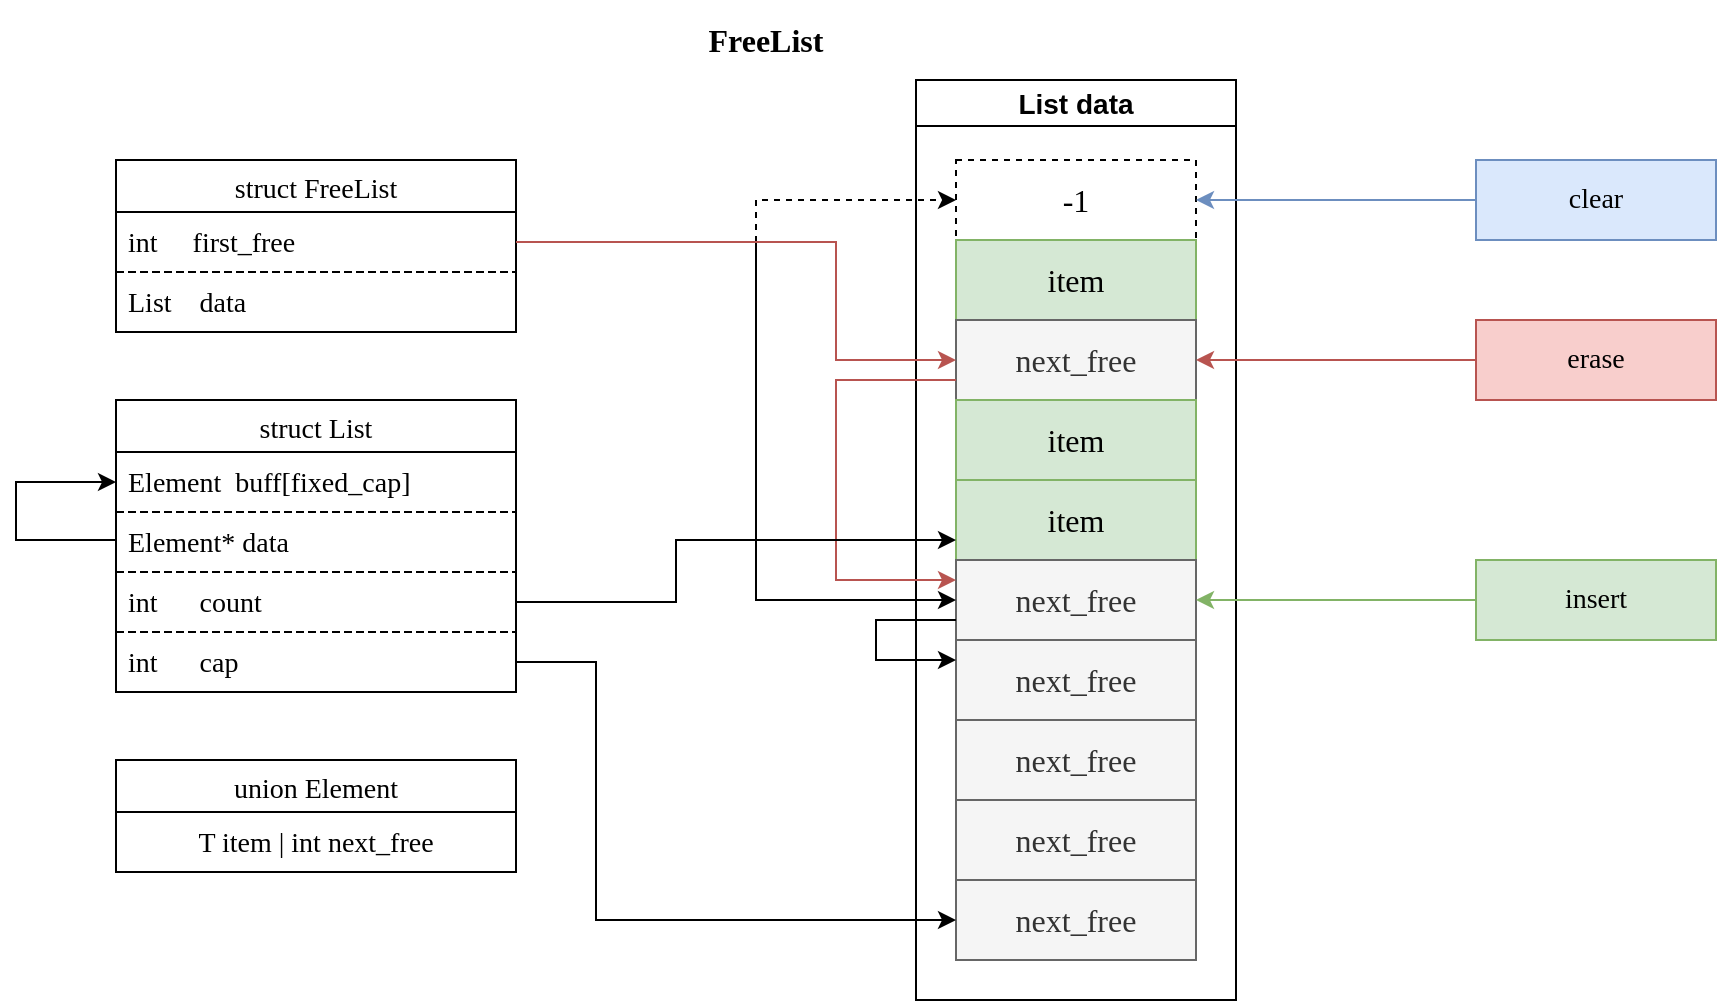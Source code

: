 <mxfile version="20.8.16" type="device"><diagram name="第 1 页" id="vKNQG7aVtrvD3vDIgyoL"><mxGraphModel dx="1036" dy="614" grid="1" gridSize="10" guides="1" tooltips="1" connect="1" arrows="1" fold="1" page="1" pageScale="1" pageWidth="1600" pageHeight="1200" math="0" shadow="0"><root><mxCell id="0"/><mxCell id="1" parent="0"/><mxCell id="e9vBlZBwxmmDYnNnIRAS-1" value="FreeList" style="text;html=1;strokeColor=none;fillColor=none;align=center;verticalAlign=middle;whiteSpace=wrap;rounded=0;fontStyle=1;fontSize=16;fontFamily=Source Code Pro;" vertex="1" parent="1"><mxGeometry x="360" y="40" width="90" height="40" as="geometry"/></mxCell><mxCell id="e9vBlZBwxmmDYnNnIRAS-68" value="" style="group;" vertex="1" connectable="0" parent="1"><mxGeometry x="480" y="80" width="160" height="460" as="geometry"/></mxCell><mxCell id="e9vBlZBwxmmDYnNnIRAS-66" value="List data" style="swimlane;whiteSpace=wrap;html=1;fontSize=14;" vertex="1" parent="e9vBlZBwxmmDYnNnIRAS-68"><mxGeometry width="160" height="460" as="geometry"/></mxCell><mxCell id="e9vBlZBwxmmDYnNnIRAS-42" value="-1" style="rounded=0;whiteSpace=wrap;html=1;fontSize=16;fontFamily=Source Code Pro;dashed=1;" vertex="1" parent="e9vBlZBwxmmDYnNnIRAS-68"><mxGeometry x="20" y="40" width="120" height="40" as="geometry"/></mxCell><mxCell id="e9vBlZBwxmmDYnNnIRAS-43" value="item" style="rounded=0;whiteSpace=wrap;html=1;fontSize=16;fontFamily=Source Code Pro;fillColor=#d5e8d4;strokeColor=#82b366;" vertex="1" parent="e9vBlZBwxmmDYnNnIRAS-68"><mxGeometry x="20" y="80" width="120" height="40" as="geometry"/></mxCell><mxCell id="e9vBlZBwxmmDYnNnIRAS-44" value="next_free" style="rounded=0;whiteSpace=wrap;html=1;fontSize=16;fontFamily=Source Code Pro;fillColor=#f5f5f5;fontColor=#333333;strokeColor=#666666;" vertex="1" parent="e9vBlZBwxmmDYnNnIRAS-68"><mxGeometry x="20" y="120" width="120" height="40" as="geometry"/></mxCell><mxCell id="e9vBlZBwxmmDYnNnIRAS-45" value="item" style="rounded=0;whiteSpace=wrap;html=1;fontSize=16;fontFamily=Source Code Pro;fillColor=#d5e8d4;strokeColor=#82b366;" vertex="1" parent="e9vBlZBwxmmDYnNnIRAS-68"><mxGeometry x="20" y="160" width="120" height="40" as="geometry"/></mxCell><mxCell id="e9vBlZBwxmmDYnNnIRAS-46" value="item" style="rounded=0;whiteSpace=wrap;html=1;fontSize=16;fontFamily=Source Code Pro;fillColor=#d5e8d4;strokeColor=#82b366;" vertex="1" parent="e9vBlZBwxmmDYnNnIRAS-68"><mxGeometry x="20" y="200" width="120" height="40" as="geometry"/></mxCell><mxCell id="e9vBlZBwxmmDYnNnIRAS-47" value="next_free" style="rounded=0;whiteSpace=wrap;html=1;fontSize=16;fontFamily=Source Code Pro;fillColor=#f5f5f5;fontColor=#333333;strokeColor=#666666;" vertex="1" parent="e9vBlZBwxmmDYnNnIRAS-68"><mxGeometry x="20" y="240" width="120" height="40" as="geometry"/></mxCell><mxCell id="e9vBlZBwxmmDYnNnIRAS-48" value="next_free" style="rounded=0;whiteSpace=wrap;html=1;fontSize=16;fontFamily=Source Code Pro;fillColor=#f5f5f5;fontColor=#333333;strokeColor=#666666;" vertex="1" parent="e9vBlZBwxmmDYnNnIRAS-68"><mxGeometry x="20" y="280" width="120" height="40" as="geometry"/></mxCell><mxCell id="e9vBlZBwxmmDYnNnIRAS-49" value="next_free" style="rounded=0;whiteSpace=wrap;html=1;fontSize=16;fontFamily=Source Code Pro;fillColor=#f5f5f5;fontColor=#333333;strokeColor=#666666;" vertex="1" parent="e9vBlZBwxmmDYnNnIRAS-68"><mxGeometry x="20" y="320" width="120" height="40" as="geometry"/></mxCell><mxCell id="e9vBlZBwxmmDYnNnIRAS-50" value="next_free" style="rounded=0;whiteSpace=wrap;html=1;fontSize=16;fontFamily=Source Code Pro;fillColor=#f5f5f5;fontColor=#333333;strokeColor=#666666;" vertex="1" parent="e9vBlZBwxmmDYnNnIRAS-68"><mxGeometry x="20" y="360" width="120" height="40" as="geometry"/></mxCell><mxCell id="e9vBlZBwxmmDYnNnIRAS-51" value="next_free" style="rounded=0;whiteSpace=wrap;html=1;fontSize=16;fontFamily=Source Code Pro;fillColor=#f5f5f5;fontColor=#333333;strokeColor=#666666;" vertex="1" parent="e9vBlZBwxmmDYnNnIRAS-68"><mxGeometry x="20" y="400" width="120" height="40" as="geometry"/></mxCell><mxCell id="e9vBlZBwxmmDYnNnIRAS-98" style="edgeStyle=orthogonalEdgeStyle;rounded=0;orthogonalLoop=1;jettySize=auto;html=1;fontFamily=Source Code Pro;fontSize=14;elbow=vertical;fillColor=#f8cecc;strokeColor=#b85450;" edge="1" parent="e9vBlZBwxmmDYnNnIRAS-68" source="e9vBlZBwxmmDYnNnIRAS-44"><mxGeometry relative="1" as="geometry"><mxPoint x="20" y="250" as="targetPoint"/><Array as="points"><mxPoint x="-40" y="150"/><mxPoint x="-40" y="250"/><mxPoint x="20" y="250"/></Array></mxGeometry></mxCell><mxCell id="e9vBlZBwxmmDYnNnIRAS-103" style="edgeStyle=orthogonalEdgeStyle;rounded=0;orthogonalLoop=1;jettySize=auto;html=1;exitX=0;exitY=0.75;exitDx=0;exitDy=0;fontFamily=Source Code Pro;fontSize=14;elbow=vertical;entryX=0;entryY=0.25;entryDx=0;entryDy=0;" edge="1" parent="e9vBlZBwxmmDYnNnIRAS-68" source="e9vBlZBwxmmDYnNnIRAS-47" target="e9vBlZBwxmmDYnNnIRAS-48"><mxGeometry relative="1" as="geometry"><mxPoint x="20" y="300" as="targetPoint"/><Array as="points"><mxPoint x="-20" y="270"/><mxPoint x="-20" y="290"/></Array></mxGeometry></mxCell><mxCell id="e9vBlZBwxmmDYnNnIRAS-73" value="struct FreeList" style="swimlane;fontStyle=0;childLayout=stackLayout;horizontal=1;startSize=26;horizontalStack=0;resizeParent=1;resizeParentMax=0;resizeLast=0;collapsible=1;marginBottom=0;align=center;fontSize=14;fontFamily=Source Code Pro;" vertex="1" parent="1"><mxGeometry x="80" y="120" width="200" height="86" as="geometry"/></mxCell><mxCell id="e9vBlZBwxmmDYnNnIRAS-74" value="int     first_free" style="text;strokeColor=default;fillColor=none;spacingLeft=4;spacingRight=4;overflow=hidden;rotatable=0;points=[[0,0.5],[1,0.5]];portConstraint=eastwest;fontSize=14;fontFamily=Source Code Pro;dashed=1;strokeWidth=1;" vertex="1" parent="e9vBlZBwxmmDYnNnIRAS-73"><mxGeometry y="26" width="200" height="30" as="geometry"/></mxCell><mxCell id="e9vBlZBwxmmDYnNnIRAS-75" value="List    data" style="text;strokeColor=default;fillColor=none;spacingLeft=4;spacingRight=4;overflow=hidden;rotatable=0;points=[[0,0.5],[1,0.5]];portConstraint=eastwest;fontSize=14;fontFamily=Source Code Pro;dashed=1;strokeWidth=1;" vertex="1" parent="e9vBlZBwxmmDYnNnIRAS-73"><mxGeometry y="56" width="200" height="30" as="geometry"/></mxCell><mxCell id="e9vBlZBwxmmDYnNnIRAS-77" value="struct List" style="swimlane;fontStyle=0;childLayout=stackLayout;horizontal=1;startSize=26;horizontalStack=0;resizeParent=1;resizeParentMax=0;resizeLast=0;collapsible=1;marginBottom=0;align=center;fontSize=14;fontFamily=Source Code Pro;" vertex="1" parent="1"><mxGeometry x="80" y="240" width="200" height="146" as="geometry"/></mxCell><mxCell id="e9vBlZBwxmmDYnNnIRAS-78" value="Element  buff[fixed_cap]" style="text;strokeColor=default;fillColor=none;spacingLeft=4;spacingRight=4;overflow=hidden;rotatable=0;points=[[0,0.5],[1,0.5]];portConstraint=eastwest;fontSize=14;fontFamily=Source Code Pro;dashed=1;strokeWidth=1;" vertex="1" parent="e9vBlZBwxmmDYnNnIRAS-77"><mxGeometry y="26" width="200" height="30" as="geometry"/></mxCell><mxCell id="e9vBlZBwxmmDYnNnIRAS-79" value="Element* data" style="text;strokeColor=default;fillColor=none;spacingLeft=4;spacingRight=4;overflow=hidden;rotatable=0;points=[[0,0.5],[1,0.5]];portConstraint=eastwest;fontSize=14;fontFamily=Source Code Pro;dashed=1;strokeWidth=1;" vertex="1" parent="e9vBlZBwxmmDYnNnIRAS-77"><mxGeometry y="56" width="200" height="30" as="geometry"/></mxCell><mxCell id="e9vBlZBwxmmDYnNnIRAS-82" value="int      count" style="text;strokeColor=default;fillColor=none;spacingLeft=4;spacingRight=4;overflow=hidden;rotatable=0;points=[[0,0.5],[1,0.5]];portConstraint=eastwest;fontSize=14;fontFamily=Source Code Pro;dashed=1;strokeWidth=1;" vertex="1" parent="e9vBlZBwxmmDYnNnIRAS-77"><mxGeometry y="86" width="200" height="30" as="geometry"/></mxCell><mxCell id="e9vBlZBwxmmDYnNnIRAS-83" value="int      cap" style="text;strokeColor=default;fillColor=none;spacingLeft=4;spacingRight=4;overflow=hidden;rotatable=0;points=[[0,0.5],[1,0.5]];portConstraint=eastwest;fontSize=14;fontFamily=Source Code Pro;dashed=1;strokeWidth=1;" vertex="1" parent="e9vBlZBwxmmDYnNnIRAS-77"><mxGeometry y="116" width="200" height="30" as="geometry"/></mxCell><mxCell id="e9vBlZBwxmmDYnNnIRAS-88" style="edgeStyle=elbowEdgeStyle;rounded=0;orthogonalLoop=1;jettySize=auto;html=1;fontFamily=Source Code Pro;fontSize=14;entryX=0;entryY=0.5;entryDx=0;entryDy=0;" edge="1" parent="e9vBlZBwxmmDYnNnIRAS-77" source="e9vBlZBwxmmDYnNnIRAS-79" target="e9vBlZBwxmmDYnNnIRAS-78"><mxGeometry relative="1" as="geometry"><mxPoint x="-70" y="40" as="targetPoint"/><Array as="points"><mxPoint x="-50" y="70"/></Array></mxGeometry></mxCell><mxCell id="e9vBlZBwxmmDYnNnIRAS-84" value="union Element" style="swimlane;fontStyle=0;childLayout=stackLayout;horizontal=1;startSize=26;horizontalStack=0;resizeParent=1;resizeParentMax=0;resizeLast=0;collapsible=1;marginBottom=0;align=center;fontSize=14;fontFamily=Source Code Pro;" vertex="1" parent="1"><mxGeometry x="80" y="420" width="200" height="56" as="geometry"/></mxCell><mxCell id="e9vBlZBwxmmDYnNnIRAS-85" value="T item | int next_free" style="text;strokeColor=none;fillColor=none;spacingLeft=4;spacingRight=4;overflow=hidden;rotatable=0;points=[[0,0.5],[1,0.5]];portConstraint=eastwest;fontSize=14;fontFamily=Source Code Pro;align=center;dashed=1;strokeWidth=1;" vertex="1" parent="e9vBlZBwxmmDYnNnIRAS-84"><mxGeometry y="26" width="200" height="30" as="geometry"/></mxCell><mxCell id="e9vBlZBwxmmDYnNnIRAS-87" style="edgeStyle=orthogonalEdgeStyle;rounded=0;orthogonalLoop=1;jettySize=auto;html=1;fontFamily=Source Code Pro;fontSize=14;entryX=0;entryY=0.5;entryDx=0;entryDy=0;exitX=1;exitY=0.5;exitDx=0;exitDy=0;" edge="1" parent="1" source="e9vBlZBwxmmDYnNnIRAS-74" target="e9vBlZBwxmmDYnNnIRAS-47"><mxGeometry relative="1" as="geometry"><mxPoint x="420" y="380" as="targetPoint"/><mxPoint x="400" y="270" as="sourcePoint"/><Array as="points"><mxPoint x="400" y="161"/><mxPoint x="400" y="340"/></Array></mxGeometry></mxCell><mxCell id="e9vBlZBwxmmDYnNnIRAS-90" style="edgeStyle=orthogonalEdgeStyle;rounded=0;orthogonalLoop=1;jettySize=auto;html=1;fontFamily=Source Code Pro;fontSize=14;entryX=0;entryY=0.5;entryDx=0;entryDy=0;dashed=1;" edge="1" parent="1" source="e9vBlZBwxmmDYnNnIRAS-74" target="e9vBlZBwxmmDYnNnIRAS-42"><mxGeometry relative="1" as="geometry"><mxPoint x="360" y="161" as="targetPoint"/><Array as="points"><mxPoint x="400" y="161"/><mxPoint x="400" y="140"/></Array></mxGeometry></mxCell><mxCell id="e9vBlZBwxmmDYnNnIRAS-92" style="rounded=0;orthogonalLoop=1;jettySize=auto;html=1;fontFamily=Source Code Pro;fontSize=14;entryX=0;entryY=0.5;entryDx=0;entryDy=0;exitX=1;exitY=0.5;exitDx=0;exitDy=0;edgeStyle=orthogonalEdgeStyle;" edge="1" parent="1" source="e9vBlZBwxmmDYnNnIRAS-83" target="e9vBlZBwxmmDYnNnIRAS-51"><mxGeometry relative="1" as="geometry"><mxPoint x="520" y="540" as="targetPoint"/><mxPoint x="300" y="380" as="sourcePoint"/><Array as="points"><mxPoint x="320" y="371"/><mxPoint x="320" y="500"/></Array></mxGeometry></mxCell><mxCell id="e9vBlZBwxmmDYnNnIRAS-93" style="rounded=0;orthogonalLoop=1;jettySize=auto;html=1;fontFamily=Source Code Pro;fontSize=14;elbow=vertical;edgeStyle=orthogonalEdgeStyle;" edge="1" parent="1" source="e9vBlZBwxmmDYnNnIRAS-82" target="e9vBlZBwxmmDYnNnIRAS-46"><mxGeometry relative="1" as="geometry"><mxPoint x="480" y="341" as="targetPoint"/><Array as="points"><mxPoint x="360" y="341"/><mxPoint x="360" y="310"/></Array></mxGeometry></mxCell><mxCell id="e9vBlZBwxmmDYnNnIRAS-95" style="edgeStyle=orthogonalEdgeStyle;rounded=0;orthogonalLoop=1;jettySize=auto;html=1;entryX=1;entryY=0.5;entryDx=0;entryDy=0;fontFamily=Source Code Pro;fontSize=14;elbow=vertical;fillColor=#d5e8d4;strokeColor=#82b366;" edge="1" parent="1" source="e9vBlZBwxmmDYnNnIRAS-94" target="e9vBlZBwxmmDYnNnIRAS-47"><mxGeometry relative="1" as="geometry"/></mxCell><mxCell id="e9vBlZBwxmmDYnNnIRAS-94" value="insert" style="rounded=0;whiteSpace=wrap;html=1;strokeColor=#82b366;strokeWidth=1;fontFamily=Source Code Pro;fontSize=14;fillColor=#d5e8d4;" vertex="1" parent="1"><mxGeometry x="760" y="320" width="120" height="40" as="geometry"/></mxCell><mxCell id="e9vBlZBwxmmDYnNnIRAS-97" style="edgeStyle=orthogonalEdgeStyle;rounded=0;orthogonalLoop=1;jettySize=auto;html=1;entryX=1;entryY=0.5;entryDx=0;entryDy=0;fontFamily=Source Code Pro;fontSize=14;elbow=vertical;fillColor=#f8cecc;strokeColor=#b85450;" edge="1" parent="1" source="e9vBlZBwxmmDYnNnIRAS-96" target="e9vBlZBwxmmDYnNnIRAS-44"><mxGeometry relative="1" as="geometry"/></mxCell><mxCell id="e9vBlZBwxmmDYnNnIRAS-96" value="erase" style="rounded=0;whiteSpace=wrap;html=1;strokeColor=#b85450;strokeWidth=1;fontFamily=Source Code Pro;fontSize=14;fillColor=#f8cecc;" vertex="1" parent="1"><mxGeometry x="760" y="200" width="120" height="40" as="geometry"/></mxCell><mxCell id="e9vBlZBwxmmDYnNnIRAS-100" style="edgeStyle=orthogonalEdgeStyle;rounded=0;orthogonalLoop=1;jettySize=auto;html=1;entryX=1;entryY=0.5;entryDx=0;entryDy=0;fontFamily=Source Code Pro;fontSize=14;elbow=vertical;fillColor=#dae8fc;strokeColor=#6c8ebf;" edge="1" parent="1" source="e9vBlZBwxmmDYnNnIRAS-99" target="e9vBlZBwxmmDYnNnIRAS-42"><mxGeometry relative="1" as="geometry"/></mxCell><mxCell id="e9vBlZBwxmmDYnNnIRAS-99" value="clear" style="rounded=0;whiteSpace=wrap;html=1;strokeColor=#6c8ebf;strokeWidth=1;fontFamily=Source Code Pro;fontSize=14;fillColor=#dae8fc;" vertex="1" parent="1"><mxGeometry x="760" y="120" width="120" height="40" as="geometry"/></mxCell><mxCell id="e9vBlZBwxmmDYnNnIRAS-101" style="edgeStyle=orthogonalEdgeStyle;rounded=0;orthogonalLoop=1;jettySize=auto;html=1;entryX=0;entryY=0.5;entryDx=0;entryDy=0;fontFamily=Source Code Pro;fontSize=14;elbow=vertical;fillColor=#f8cecc;strokeColor=#b85450;" edge="1" parent="1" source="e9vBlZBwxmmDYnNnIRAS-74" target="e9vBlZBwxmmDYnNnIRAS-44"><mxGeometry relative="1" as="geometry"><Array as="points"><mxPoint x="440" y="161"/><mxPoint x="440" y="220"/></Array></mxGeometry></mxCell></root></mxGraphModel></diagram></mxfile>